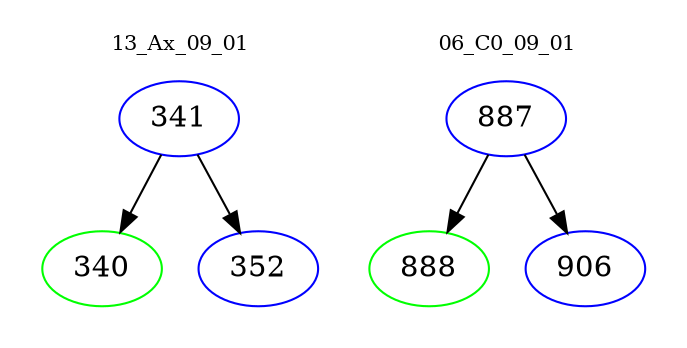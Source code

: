digraph{
subgraph cluster_0 {
color = white
label = "13_Ax_09_01";
fontsize=10;
T0_341 [label="341", color="blue"]
T0_341 -> T0_340 [color="black"]
T0_340 [label="340", color="green"]
T0_341 -> T0_352 [color="black"]
T0_352 [label="352", color="blue"]
}
subgraph cluster_1 {
color = white
label = "06_C0_09_01";
fontsize=10;
T1_887 [label="887", color="blue"]
T1_887 -> T1_888 [color="black"]
T1_888 [label="888", color="green"]
T1_887 -> T1_906 [color="black"]
T1_906 [label="906", color="blue"]
}
}
